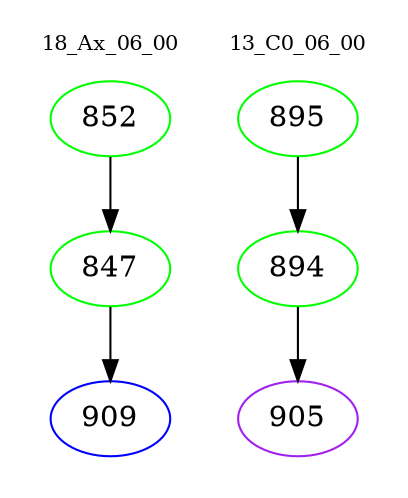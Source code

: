 digraph{
subgraph cluster_0 {
color = white
label = "18_Ax_06_00";
fontsize=10;
T0_852 [label="852", color="green"]
T0_852 -> T0_847 [color="black"]
T0_847 [label="847", color="green"]
T0_847 -> T0_909 [color="black"]
T0_909 [label="909", color="blue"]
}
subgraph cluster_1 {
color = white
label = "13_C0_06_00";
fontsize=10;
T1_895 [label="895", color="green"]
T1_895 -> T1_894 [color="black"]
T1_894 [label="894", color="green"]
T1_894 -> T1_905 [color="black"]
T1_905 [label="905", color="purple"]
}
}
